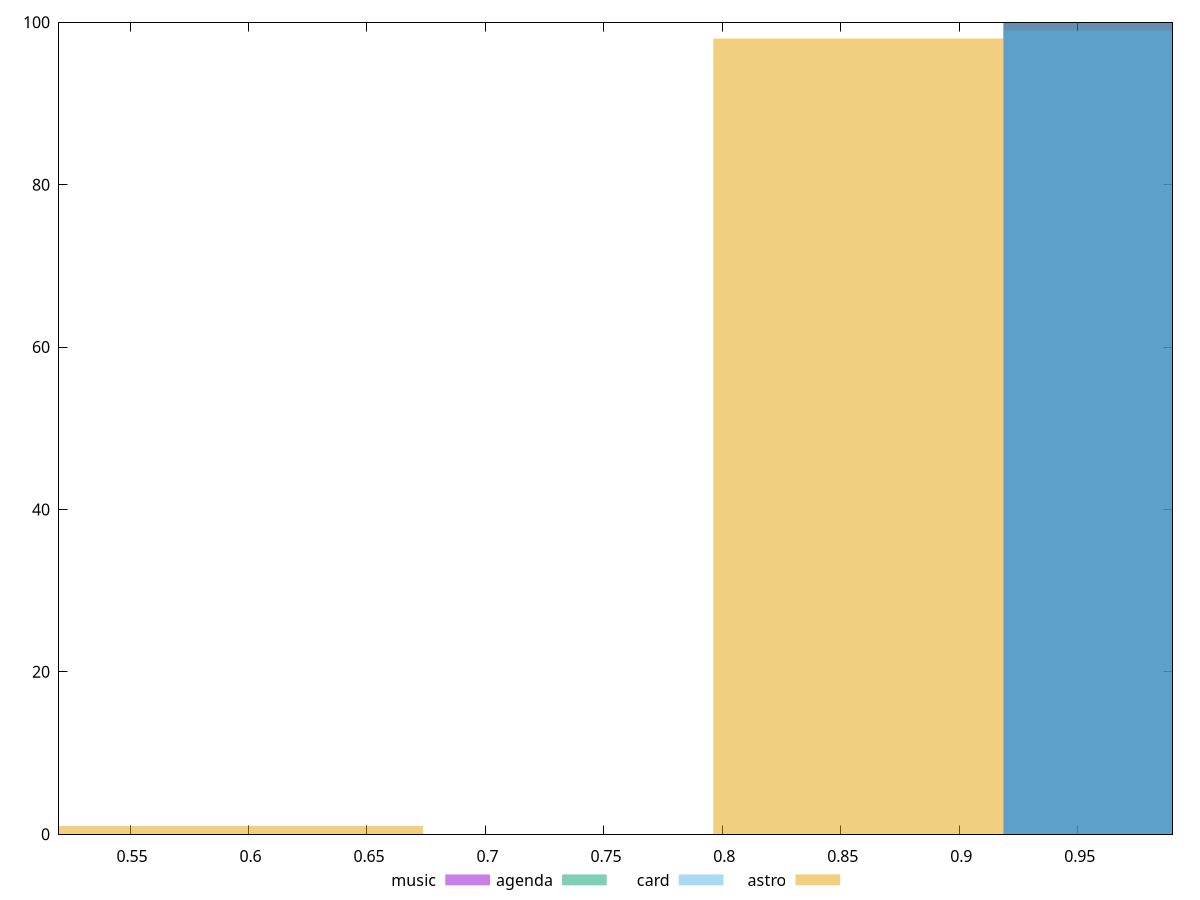 reset

$music <<EOF
0.9799109046664175 100
EOF

$agenda <<EOF
0.9799109046664175 100
EOF

$card <<EOF
0.9799109046664175 99
EOF

$astro <<EOF
0.8574220415831153 98
0.6124443154165109 1
0.48995545233320875 1
EOF

set key outside below
set boxwidth 0.12248886308330219
set xrange [0.52:0.99]
set yrange [0:100]
set trange [0:100]
set style fill transparent solid 0.5 noborder
set terminal svg size 640, 520 enhanced background rgb 'white'
set output "reports/report_00030_2021-02-24T20-42-31.540Z/first-contentful-paint/comparison/histogram/all_score.svg"

plot $music title "music" with boxes, \
     $agenda title "agenda" with boxes, \
     $card title "card" with boxes, \
     $astro title "astro" with boxes

reset
